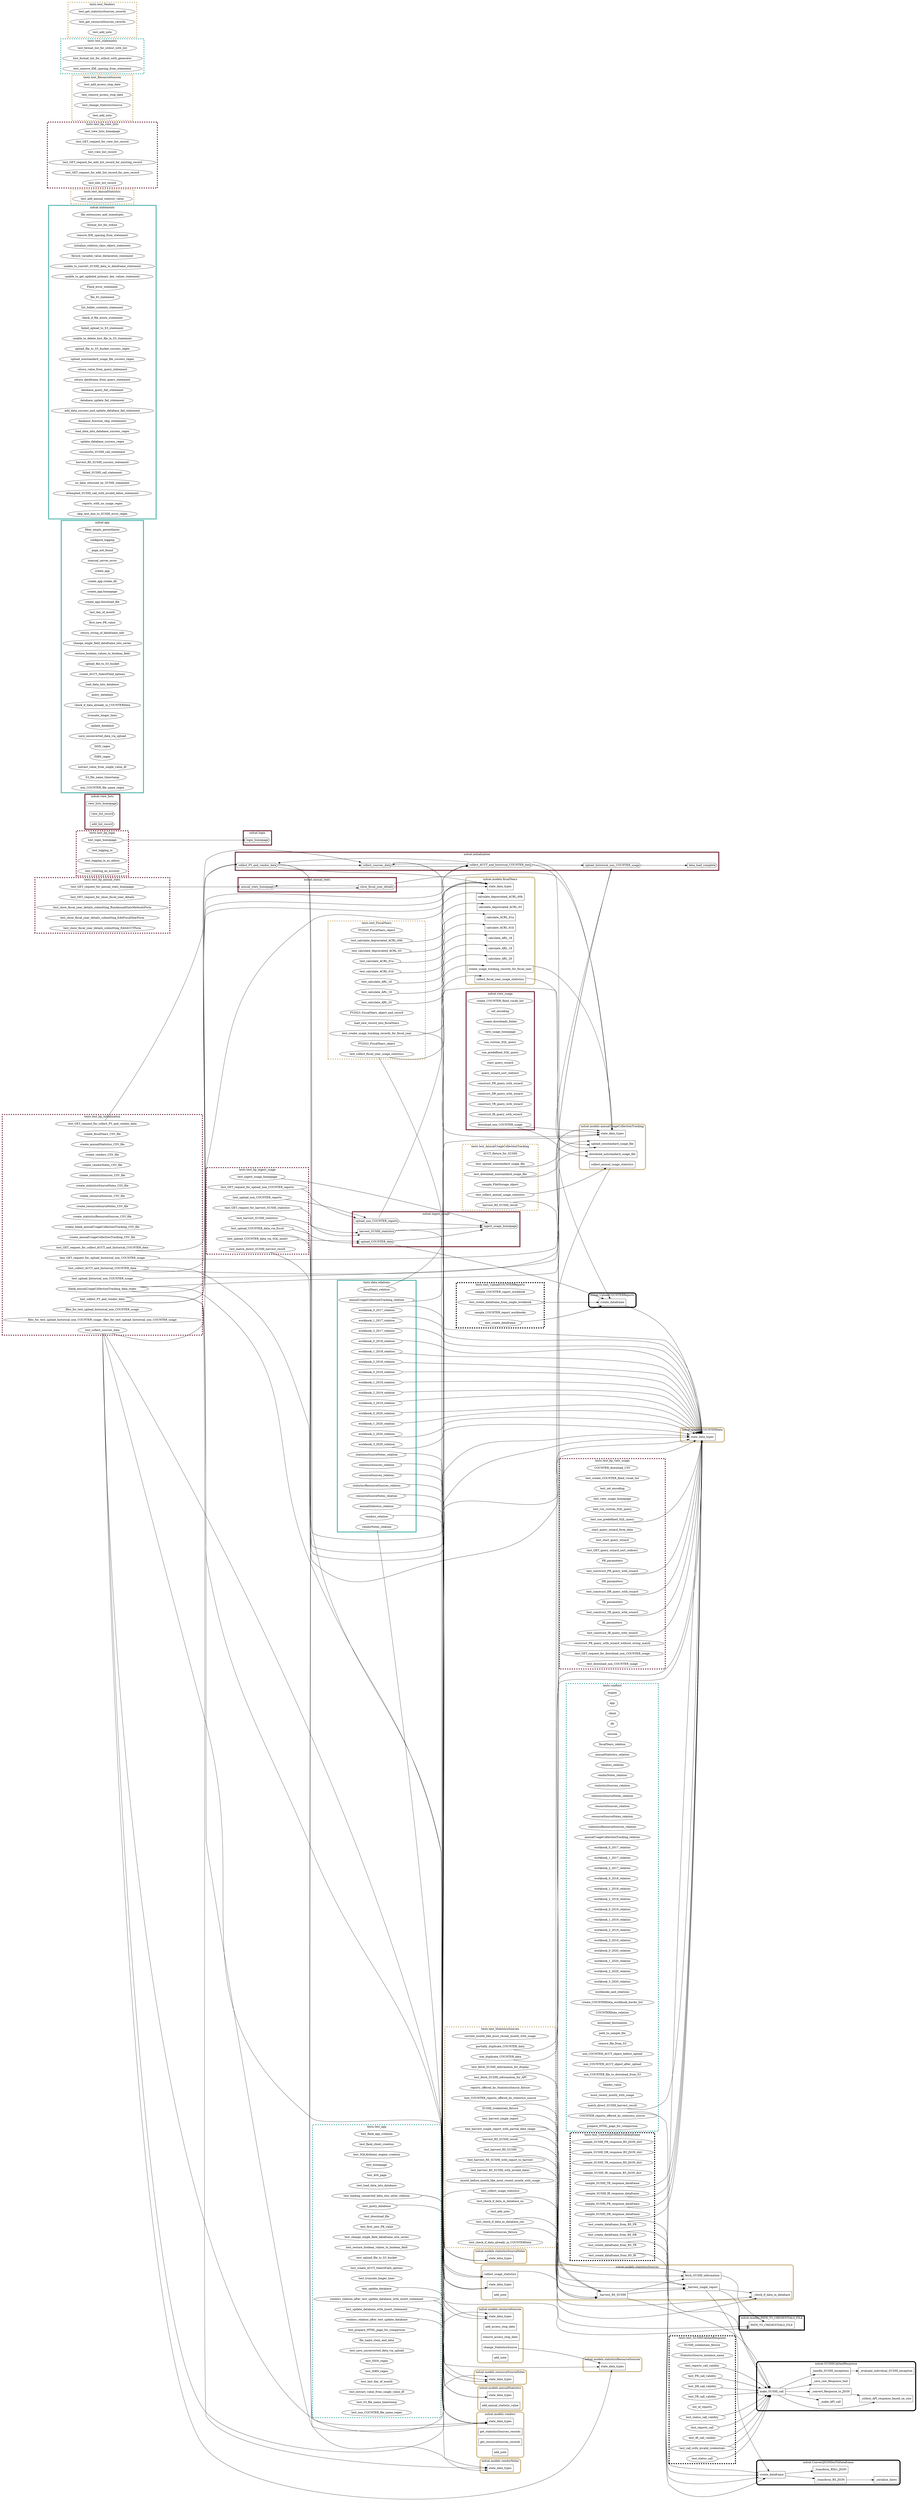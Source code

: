 digraph function_call_chains {
    graph [rankdir="LR"]

    /* Cluster Types
        `penwidth=5`
        Class: `style="rounded"`
        Tests: `style="dashed"`

        Relation: `color="#ceb888"` (Gold)
        Blueprint: `color="#782f40"` (Garnet)
        Module collecting general functions: `color="#5cb8b2"`
    */

    node [  // To remove the fill color from the individual function nodes
        style="filled"
        fillcolor="white"
    ]
    /* Node Types
        Route functions: `shape="cds"`
        Function connecting to S3: `shape="folder"`
        Function connecting to MySQL: `shape="cylinder"`
        Other functions: `shape="box"`

        Test function: `style="dashed"`
        Fixture function: `style="dotted"`
    */

    /*
        Edges represent function calls
            Edges are instantiated under the cluster containing the calling function
            Edges go from the calling function to the called function
        Function calls include
            Redirects between Flask routes via `url_for()`
            Calls to a Flask route function with the Flask test client (these use the URL in the decorator, not the function name)
    */

    subgraph cluster_fiscalYears {
        label="nolcat.models.fiscalYears"
        penwidth=5
        style="rounded"
        color="#ceb888"

        state_data_types_in_fiscalYears [
            label="state_data_types"
            shape="box"
        ]
        calculate_depreciated_ACRL_60b [shape="box"]
        calculate_depreciated_ACRL_63 [shape="box"]
        calculate_ACRL_61a [shape="box"]
        calculate_ACRL_61b [shape="box"]
        calculate_ARL_18 [shape="box"]
        calculate_ARL_19 [shape="box"]
        calculate_ARL_20 [shape="box"]
        create_usage_tracking_records_for_fiscal_year [shape="box"]
        collect_fiscal_year_usage_statistics [shape="box"]
    }
    create_usage_tracking_records_for_fiscal_year -> state_data_types_in_annualUsageCollectionTracking
    collect_fiscal_year_usage_statistics -> _harvest_R5_SUSHI

    subgraph cluster_annualStatistics {
        label="nolcat.models.annualStatistics"
        penwidth=5
        style="rounded"
        color="#ceb888"

        state_data_types_in_annualStatistics [
            label="state_data_types"
            shape="box"
        ]
        add_annual_statistic_value [shape="box"]
    }


    subgraph cluster_vendors {
        label="nolcat.models.vendors"
        penwidth=5
        style="rounded"
        color="#ceb888"

        state_data_types_in_vendors [
            label="state_data_types"
            shape="box"
        ]
        get_statisticsSources_records [shape="box"]
        get_resourceSources_records [shape="box"]
        add_note_in_vendors [
            label="add_note"
            shape="box"
        ]
    }


    subgraph cluster_vendorNotes {
        label="nolcat.models.vendorNotes"
        penwidth=5
        style="rounded"
        color="#ceb888"

        state_data_types_in_vendorNotes [
            label="state_data_types"
            shape="box"
        ]
    }


    subgraph cluster_statisticsSources {
        label="nolcat.models.statisticsSources"
        penwidth=5
        style="rounded"
        color="#ceb888"

        state_data_types_in_statisticsSources [
            label="state_data_types"
            shape="box"
        ]
        fetch_SUSHI_information [shape="box"]
        _harvest_R5_SUSHI [shape="box"]
        _harvest_single_report [shape="box"]
        _check_if_data_in_database [shape="box"]
        collect_usage_statistics [shape="box"]
        add_note_in_statisticsSources [
            label="add_note"
            shape="box"
        ]
    }
    fetch_SUSHI_information -> PATH_TO_CREDENTIALS_FILE
    _harvest_R5_SUSHI -> fetch_SUSHI_information
    _harvest_R5_SUSHI -> _harvest_single_report
    _harvest_R5_SUSHI -> make_SUSHI_call
    _harvest_single_report -> _check_if_data_in_database
    _harvest_single_report -> state_data_types_in_COUNTERData
    _harvest_single_report -> create_dataframe_in_ConvertJSONDictToDataframe
    _harvest_single_report -> make_SUSHI_call
    collect_usage_statistics -> _harvest_R5_SUSHI


    subgraph cluster_statisticsSourceNotes {
        label="nolcat.models.statisticsSourceNotes"
        penwidth=5
        style="rounded"
        color="#ceb888"

        state_data_types_in_statisticsSourceNotes [
            label="state_data_types"
            shape="box"
        ]
    }


    subgraph cluster_resourceSources {
        label="nolcat.models.resourceSources"
        penwidth=5
        style="rounded"
        color="#ceb888"

        state_data_types_in_resourceSources [
            label="state_data_types"
            shape="box"
        ]
        add_access_stop_date [shape="box"]
        remove_access_stop_date [shape="box"]
        change_StatisticsSource [shape="box"]
        add_note_in_resourceSources [
            label="add_note"
            shape="box"
        ]
    }
    change_StatisticsSource -> state_data_types_in_statisticsResourceSources


    subgraph cluster_resourceSourceNotes {
        label="nolcat.models.resourceSourceNotes"
        penwidth=5
        style="rounded"
        color="#ceb888"

        state_data_types_in_resourceSourceNotes [
            label="state_data_types"
            shape="box"
        ]
    }


    subgraph cluster_statisticsResourceSources {
        label="nolcat.models.statisticsResourceSources"
        penwidth=5
        style="rounded"
        color="#ceb888"

        state_data_types_in_statisticsResourceSources [
            label="state_data_types"
            shape="box"
        ]
    }


    subgraph cluster_annualUsageCollectionTracking {
        label="nolcat.models.annualUsageCollectionTracking"
        penwidth=5
        style="rounded"
        color="#ceb888"

        state_data_types_in_annualUsageCollectionTracking [
            label="state_data_types"
            shape="box"
        ]
        collect_annual_usage_statistics [shape="box"]
        upload_nonstandard_usage_file [shape="box"]
        download_nonstandard_usage_file [shape="box"]
    }
    collect_annual_usage_statistics -> _harvest_R5_SUSHI


    subgraph cluster_COUNTERData {
        label="nolcat.models.COUNTERData"
        penwidth=5
        style="rounded"
        color="#ceb888"

        state_data_types_in_COUNTERData [
            label="state_data_types"
            shape="box"
        ]
    }


    subgraph cluster_SUSHICallAndResponse {
        label="nolcat.SUSHICallAndResponse"
        penwidth=5
        style="rounded"

        make_SUSHI_call [shape="box"]
        _make_API_call [shape="box"]
        _convert_Response_to_JSON [shape="box"]
        _save_raw_Response_text [shape="box"]
        _handle_SUSHI_exceptions [shape="box"]
        _evaluate_individual_SUSHI_exception [shape="box"]
        _stdout_API_response_based_on_size [shape="box"]
    }
    make_SUSHI_call -> _make_API_call
    make_SUSHI_call -> _convert_Response_to_JSON
    make_SUSHI_call -> _save_raw_Response_text
    make_SUSHI_call -> _handle_SUSHI_exceptions
    make_SUSHI_call -> _stdout_API_response_based_on_size
    _convert_Response_to_JSON -> _stdout_API_response_based_on_size
    _handle_SUSHI_exceptions -> _evaluate_individual_SUSHI_exception


    subgraph cluster_UploadCOUNTERReports {
        label="nolcat.UploadCOUNTERReports"
        penwidth=5
        style="rounded"

        create_dataframe_in_UploadCOUNTERReports [
            label="create_dataframe"
            shape="box"
        ]
    }
    create_dataframe_in_UploadCOUNTERReports -> state_data_types_in_COUNTERData


    subgraph cluster_ConvertJSONDictToDataframe {
        label="nolcat.ConvertJSONDictToDataframe"
        penwidth=5
        style="rounded"

        create_dataframe_in_ConvertJSONDictToDataframe [
            label="create_dataframe"
            shape="box"
        ]
        _transform_R5_JSON [shape="box"]
        _transform_R5b1_JSON [shape="box"]
        _serialize_dates [shape="box"]
    }
    create_dataframe_in_ConvertJSONDictToDataframe -> _transform_R5_JSON
    create_dataframe_in_ConvertJSONDictToDataframe -> _transform_R5b1_JSON
    _transform_R5_JSON -> _serialize_dates


    subgraph cluster_annual_stats {
        label="nolcat.annual_stats"
        penwidth=5
        color="#782f40"

        annual_stats_homepage [shape="cds"]
        show_fiscal_year_details [shape="cds"]
    }
    annual_stats_homepage -> show_fiscal_year_details
    show_fiscal_year_details -> annual_stats_homepage
    show_fiscal_year_details -> state_data_types_in_fiscalYears
    show_fiscal_year_details -> state_data_types_in_annualUsageCollectionTracking


    subgraph cluster_ingest_usage {
        label="nolcat.ingest_usage"
        penwidth=5
        color="#782f40"

        ingest_usage_homepage [shape="cds"]
        upload_COUNTER_data [shape="cds"]
        harvest_SUSHI_statistics [shape="cds"]
        upload_non_COUNTER_reports [shape="cds"]
    }
    upload_COUNTER_data -> ingest_usage_homepage
    upload_COUNTER_data -> create_dataframe_in_UploadCOUNTERReports
    harvest_SUSHI_statistics -> ingest_usage_homepage
    harvest_SUSHI_statistics -> collect_usage_statistics
    upload_non_COUNTER_reports -> ingest_usage_homepage
    upload_non_COUNTER_reports -> upload_nonstandard_usage_file


    subgraph cluster_initialization {
        label="nolcat.initialization"
        penwidth=5
        color="#782f40"

        collect_FY_and_vendor_data [shape="cds"]
        collect_sources_data [shape="cds"]
        collect_AUCT_and_historical_COUNTER_data [shape="cds"]
        upload_historical_non_COUNTER_usage [shape="cds"]
        data_load_complete [shape="cds"]
    }
    collect_FY_and_vendor_data -> collect_sources_data
    collect_FY_and_vendor_data -> state_data_types_in_fiscalYears
    collect_FY_and_vendor_data -> state_data_types_in_annualStatistics
    collect_FY_and_vendor_data -> state_data_types_in_vendors
    collect_FY_and_vendor_data -> state_data_types_in_vendorNotes
    collect_sources_data -> collect_AUCT_and_historical_COUNTER_data
    collect_sources_data -> state_data_types_in_statisticsSources
    collect_sources_data -> state_data_types_in_statisticsSourceNotes
    collect_sources_data -> state_data_types_in_resourceSources
    collect_sources_data -> state_data_types_in_resourceSourceNotes
    collect_AUCT_and_historical_COUNTER_data -> collect_FY_and_vendor_data
    collect_AUCT_and_historical_COUNTER_data -> collect_sources_data
    collect_AUCT_and_historical_COUNTER_data -> upload_historical_non_COUNTER_usage
    collect_AUCT_and_historical_COUNTER_data -> state_data_types_in_annualUsageCollectionTracking
    collect_AUCT_and_historical_COUNTER_data -> create_dataframe_in_UploadCOUNTERReports
    upload_historical_non_COUNTER_usage -> data_load_complete
    upload_historical_non_COUNTER_usage -> upload_nonstandard_usage_file


    subgraph cluster_login {
        label="nolcat.login"
        penwidth=5
        color="#782f40"

        login_homepage [shape="cds"]
    }


    subgraph cluster_view_lists {
        label="nolcat.view_lists"
        penwidth=5
        color="#782f40"

        view_lists_homepage [shape="cds"]
        view_list_record [shape="cds"]
        edit_list_record [shape="cds"]
    }


    subgraph cluster_view_usage {
        label="nolcat.view_usage"
        penwidth=5
        color="#782f40"

        create_COUNTER_fixed_vocab_list
        set_encoding
        create_downloads_folder
        view_usage_homepage
        run_custom_SQL_query
        use_predefined_SQL_query
        start_query_wizard
        query_wizard_sort_redirect
        construct_PR_query_with_wizard
        construct_DR_query_with_wizard
        construct_TR_query_with_wizard
        construct_IR_query_with_wizard
        download_non_COUNTER_usage
    }
    download_non_COUNTER_usage -> state_data_types_in_annualUsageCollectionTracking
    download_non_COUNTER_usage -> download_nonstandard_usage_file


    subgraph cluster_PATH_TO_CREDENTIALS_FILE {
        label="nolcat.models.PATH_TO_CREDENTIALS_FILE"
        penwidth=5

        PATH_TO_CREDENTIALS_FILE [shape="box"]
    }


    subgraph cluster_app {
        label="nolcat.app"
        penwidth=5
        color="#5cb8b2"

        filter_empty_parentheses
        configure_logging
        page_not_found
        internal_server_error
        create_app
        "create_app.create_db"
        "create_app.homepage"
        "create_app.download_file"
        last_day_of_month
        first_new_PK_value
        return_string_of_dataframe_info
        change_single_field_dataframe_into_series
        restore_boolean_values_to_boolean_field
        upload_file_to_S3_bucket
        create_AUCT_SelectField_options
        load_data_into_database
        query_database
        check_if_data_already_in_COUNTERData
        truncate_longer_lines
        update_database
        save_unconverted_data_via_upload
        ISSN_regex
        ISBN_regex
        extract_value_from_single_value_df
        S3_file_name_timestamp
        non_COUNTER_file_name_regex
    }


    subgraph cluster_statements {
        label="nolcat.statements"
        penwidth=5
        color="#5cb8b2"

        file_extensions_and_mimetypes
        format_list_for_stdout
        remove_IDE_spacing_from_statement
        initialize_relation_class_object_statement
        fixture_variable_value_declaration_statement
        unable_to_convert_SUSHI_data_to_dataframe_statement
        unable_to_get_updated_primary_key_values_statement
        Flask_error_statement
        file_IO_statement
        list_folder_contents_statement
        check_if_file_exists_statement
        failed_upload_to_S3_statement
        unable_to_delete_test_file_in_S3_statement
        upload_file_to_S3_bucket_success_regex
        upload_nonstandard_usage_file_success_regex
        return_value_from_query_statement
        return_dataframe_from_query_statement
        database_query_fail_statement
        database_update_fail_statement
        add_data_success_and_update_database_fail_statement
        database_function_skip_statements
        load_data_into_database_success_regex
        update_database_success_regex
        successful_SUSHI_call_statement
        harvest_R5_SUSHI_success_statement
        failed_SUSHI_call_statement
        no_data_returned_by_SUSHI_statement
        attempted_SUSHI_call_with_invalid_dates_statement
        reports_with_no_usage_regex
        skip_test_due_to_SUSHI_error_regex
    }


    subgraph cluster_relations {
        label="tests.data.relations"
        penwidth=5
        color="#5cb8b2"

        fiscalYears_relation_in_relations [
            label="fiscalYears_relation"
            /*shape=""*/
        ]
        annualStatistics_relation_in_relations [
            label="annualStatistics_relation"
            /*shape=""*/
        ]
        vendors_relation_in_relations [
            label="vendors_relation"
            /*shape=""*/
        ]
        vendorNotes_relation_in_relations [
            label="vendorNotes_relation"
            /*shape=""*/
        ]
        statisticsSources_relation_in_relations [
            label="statisticsSources_relation"
            /*shape=""*/
        ]
        statisticsSourceNotes_relation_in_relations [
            label="statisticsSourceNotes_relation"
            /*shape=""*/
        ]
        resourceSources_relation_in_relations [
            label="resourceSources_relation"
            /*shape=""*/
        ]
        resourceSourceNotes_relation_in_relations [
            label="resourceSourceNotes_relation"
            /*shape=""*/
        ]
        statisticsResourceSources_relation_in_relations [
            label="statisticsResourceSources_relation"
            /*shape=""*/
        ]
        annualUsageCollectionTracking_relation_in_relations [
            label="annualUsageCollectionTracking_relation"
            /*shape=""*/
        ]
        workbook_0_2017_relation_in_relations [
            label="workbook_0_2017_relation"
            /*shape=""*/
        ]
        workbook_1_2017_relation_in_relations [
            label="workbook_1_2017_relation"
            /*shape=""*/
        ]
        workbook_2_2017_relation_in_relations [
            label="workbook_2_2017_relation"
            /*shape=""*/
        ]
        workbook_0_2018_relation_in_relations [
            label="workbook_0_2018_relation"
            /*shape=""*/
        ]
        workbook_1_2018_relation_in_relations [
            label="workbook_1_2018_relation"
            /*shape=""*/
        ]
        workbook_2_2018_relation_in_relations [
            label="workbook_2_2018_relation"
            /*shape=""*/
        ]
        workbook_0_2019_relation_in_relations [
            label="workbook_0_2019_relation"
            /*shape=""*/
        ]
        workbook_1_2019_relation_in_relations [
            label="workbook_1_2019_relation"
            /*shape=""*/
        ]
        workbook_2_2019_relation_in_relations [
            label="workbook_2_2019_relation"
            /*shape=""*/
        ]
        workbook_3_2019_relation_in_relations [
            label="workbook_3_2019_relation"
            /*shape=""*/
        ]
        workbook_0_2020_relation_in_relations [
            label="workbook_0_2020_relation"
            /*shape=""*/
        ]
        workbook_1_2020_relation_in_relations [
            label="workbook_1_2020_relation"
            /*shape=""*/
        ]
        workbook_2_2020_relation_in_relations [
            label="workbook_2_2020_relation"
            /*shape=""*/
        ]
        workbook_3_2020_relation_in_relations [
            label="workbook_3_2020_relation"
            /*shape=""*/
        ]
    }
    fiscalYears_relation_in_relations -> state_data_types_in_fiscalYears
    annualStatistics_relation_in_relations -> state_data_types_in_annualStatistics
    vendors_relation_in_relations -> state_data_types_in_vendors
    vendorNotes_relation_in_relations -> state_data_types_in_vendorNotes
    statisticsSources_relation_in_relations -> state_data_types_in_statisticsSources
    statisticsSourceNotes_relation_in_relations -> state_data_types_in_statisticsSourceNotes
    resourceSources_relation_in_relations -> state_data_types_in_resourceSources
    resourceSourceNotes_relation_in_relations -> state_data_types_in_resourceSourceNotes
    statisticsResourceSources_relation_in_relations -> state_data_types_in_statisticsResourceSources
    annualUsageCollectionTracking_relation_in_relations -> state_data_types_in_annualUsageCollectionTracking
    workbook_0_2017_relation_in_relations -> state_data_types_in_COUNTERData
    workbook_1_2017_relation_in_relations -> state_data_types_in_COUNTERData
    workbook_2_2017_relation_in_relations -> state_data_types_in_COUNTERData
    workbook_0_2018_relation_in_relations -> state_data_types_in_COUNTERData
    workbook_1_2018_relation_in_relations -> state_data_types_in_COUNTERData
    workbook_2_2018_relation_in_relations -> state_data_types_in_COUNTERData
    workbook_0_2019_relation_in_relations -> state_data_types_in_COUNTERData
    workbook_1_2019_relation_in_relations -> state_data_types_in_COUNTERData
    workbook_2_2019_relation_in_relations -> state_data_types_in_COUNTERData
    workbook_3_2019_relation_in_relations -> state_data_types_in_COUNTERData
    workbook_0_2020_relation_in_relations -> state_data_types_in_COUNTERData
    workbook_1_2020_relation_in_relations -> state_data_types_in_COUNTERData
    workbook_2_2020_relation_in_relations -> state_data_types_in_COUNTERData
    workbook_3_2020_relation_in_relations -> state_data_types_in_COUNTERData


    subgraph cluster_conftest {
        label="tests.conftest"
        penwidth=5
        style="dashed"
        color="#5cb8b2"

        engine
        app
        client
        db
        session
        fiscalYears_relation_in_conftest [
            label="fiscalYears_relation"
            /*shape=""*/
        ]
        annualStatistics_relation_in_conftest [
            label="annualStatistics_relation"
            /*shape=""*/
        ]
        vendors_relation_in_conftest [
            label="vendors_relation"
            /*shape=""*/
        ]
        vendorNotes_relation_in_conftest [
            label="vendorNotes_relation"
            /*shape=""*/
        ]
        statisticsSources_relation_in_conftest [
            label="statisticsSources_relation"
            /*shape=""*/
        ]
        statisticsSourceNotes_relation_in_conftest [
            label="statisticsSourceNotes_relation"
            /*shape=""*/
        ]
        resourceSources_relation_in_conftest [
            label="resourceSources_relation"
            /*shape=""*/
        ]
        resourceSourceNotes_relation_in_conftest [
            label="resourceSourceNotes_relation"
            /*shape=""*/
        ]
        statisticsResourceSources_relation_in_conftest [
            label="statisticsResourceSources_relation"
            /*shape=""*/
        ]
        annualUsageCollectionTracking_relation_in_conftest [
            label="annualUsageCollectionTracking_relation"
            /*shape=""*/
        ]
        workbook_0_2017_relation_in_conftest [
            label="workbook_0_2017_relation"
            /*shape=""*/
        ]
        workbook_1_2017_relation_in_conftest [
            label="workbook_1_2017_relation"
            /*shape=""*/
        ]
        workbook_2_2017_relation_in_conftest [
            label="workbook_2_2017_relation"
            /*shape=""*/
        ]
        workbook_0_2018_relation_in_conftest [
            label="workbook_0_2018_relation"
            /*shape=""*/
        ]
        workbook_1_2018_relation_in_conftest [
            label="workbook_1_2018_relation"
            /*shape=""*/
        ]
        workbook_2_2018_relation_in_conftest [
            label="workbook_2_2018_relation"
            /*shape=""*/
        ]
        workbook_0_2019_relation_in_conftest [
            label="workbook_0_2019_relation"
            /*shape=""*/
        ]
        workbook_1_2019_relation_in_conftest [
            label="workbook_1_2019_relation"
            /*shape=""*/
        ]
        workbook_2_2019_relation_in_conftest [
            label="workbook_2_2019_relation"
            /*shape=""*/
        ]
        workbook_3_2019_relation_in_conftest [
            label="workbook_3_2019_relation"
            /*shape=""*/
        ]
        workbook_0_2020_relation_in_conftest [
            label="workbook_0_2020_relation"
            /*shape=""*/
        ]
        workbook_1_2020_relation_in_conftest [
            label="workbook_1_2020_relation"
            /*shape=""*/
        ]
        workbook_2_2020_relation_in_conftest [
            label="workbook_2_2020_relation"
            /*shape=""*/
        ]
        workbook_3_2020_relation_in_conftest [
            label="workbook_3_2020_relation"
            /*shape=""*/
        ]
        workbooks_and_relations
        create_COUNTERData_workbook_iterdir_list
        COUNTERData_relation
        download_destination
        path_to_sample_file
        remove_file_from_S3
        non_COUNTER_AUCT_object_before_upload
        non_COUNTER_AUCT_object_after_upload
        non_COUNTER_file_to_download_from_S3
        header_value
        most_recent_month_with_usage
        match_direct_SUSHI_harvest_result
        COUNTER_reports_offered_by_statistics_source
        prepare_HTML_page_for_comparison
    }
    match_direct_SUSHI_harvest_result -> state_data_types_in_COUNTERData
    COUNTER_reports_offered_by_statistics_source -> make_SUSHI_call


    subgraph cluster_test_AnnualStatistics {
        label="tests.test_AnnualStatistics"
        penwidth=5
        style="dashed"
        color="#ceb888"

        test_add_annual_statistic_value
    }


    subgraph cluster_test_AnnualUsageCollectionTracking {
        label="tests.test_AnnualUsageCollectionTracking"
        penwidth=5
        style="dashed"
        color="#ceb888"

        AUCT_fixture_for_SUSHI
        harvest_R5_SUSHI_result_in_test_AnnualUsageCollectionTracking [
            label="harvest_R5_SUSHI_result"
            /*shape=""*/
        ]
        test_collect_annual_usage_statistics
        sample_FileStorage_object
        test_upload_nonstandard_usage_file
        test_download_nonstandard_usage_file
    }
    harvest_R5_SUSHI_result_in_test_AnnualUsageCollectionTracking -> _harvest_R5_SUSHI
    test_collect_annual_usage_statistics -> collect_annual_usage_statistics
    test_upload_nonstandard_usage_file -> upload_nonstandard_usage_file
    test_download_nonstandard_usage_file -> download_nonstandard_usage_file


    subgraph cluster_test_app {
        label="tests.test_app"
        penwidth=5
        style="dashed"
        color="#5cb8b2"

        test_flask_app_creation
        test_flask_client_creation
        test_SQLAlchemy_engine_creation
        test_homepage
        test_404_page
        test_load_data_into_database
        test_query_database
        test_loading_connected_data_into_other_relation
        test_download_file
        test_first_new_PK_value
        test_change_single_field_dataframe_into_series
        test_restore_boolean_values_to_boolean_field
        test_upload_file_to_S3_bucket
        test_create_AUCT_SelectField_options
        test_truncate_longer_lines
        vendors_relation_after_test_update_database
        test_update_database
        vendors_relation_after_test_update_database_with_insert_statement
        test_update_database_with_insert_statement
        test_prepare_HTML_page_for_comparison
        file_name_stem_and_data
        test_save_unconverted_data_via_upload
        test_ISSN_regex
        test_ISBN_regex
        test_last_day_of_month
        test_extract_value_from_single_value_df
        test_S3_file_name_timestamp
        test_non_COUNTER_file_name_regex
    }
    test_query_database -> state_data_types_in_vendors
    test_loading_connected_data_into_other_relation -> state_data_types_in_vendors
    test_loading_connected_data_into_other_relation -> state_data_types_in_statisticsSources
    vendors_relation_after_test_update_database -> state_data_types_in_vendors
    test_update_database -> state_data_types_in_vendors
    vendors_relation_after_test_update_database_with_insert_statement -> state_data_types_in_vendors
    test_update_database_with_insert_statement -> state_data_types_in_vendors


    subgraph cluster_test_bp_annual_stats {
        label="tests.test_bp_annual_stats"
        penwidth=5
        style="dashed"
        color="#782f40"

        test_GET_request_for_annual_stats_homepage
        test_GET_request_for_show_fiscal_year_details
        test_show_fiscal_year_details_submitting_RunAnnualStatsMethodsForm
        test_show_fiscal_year_details_submitting_EditFiscalYearForm
        test_show_fiscal_year_details_submitting_EditAUCTForm
    }
    test_GET_request_for_annual_stats_homepage -> annual_stats_homepage


    subgraph cluster_test_bp_ingest_usage {
        label="tests.test_bp_ingest_usage"
        penwidth=5
        style="dashed"
        color="#782f40"

        test_ingest_usage_homepage
        test_upload_COUNTER_data_via_Excel
        test_upload_COUNTER_data_via_SQL_insert
        test_match_direct_SUSHI_harvest_result
        test_GET_request_for_harvest_SUSHI_statistics
        test_harvest_SUSHI_statistics
        test_GET_request_for_upload_non_COUNTER_reports
        test_upload_non_COUNTER_reports
    }
    test_ingest_usage_homepage -> ingest_usage_homepage
    test_upload_COUNTER_data_via_Excel -> state_data_types_in_COUNTERData
    test_upload_COUNTER_data_via_Excel -> upload_COUNTER_data
    test_upload_COUNTER_data_via_SQL_insert -> state_data_types_in_COUNTERData
    test_upload_COUNTER_data_via_SQL_insert -> upload_COUNTER_data
    test_match_direct_SUSHI_harvest_result -> state_data_types_in_COUNTERData
    test_GET_request_for_harvest_SUSHI_statistics -> harvest_SUSHI_statistics
    test_harvest_SUSHI_statistics -> harvest_SUSHI_statistics
    test_GET_request_for_upload_non_COUNTER_reports -> upload_non_COUNTER_reports
    test_upload_non_COUNTER_reports -> upload_non_COUNTER_reports


    subgraph cluster_test_bp_initialization {
        label="tests.test_bp_initialization"
        penwidth=5
        style="dashed"
        color="#782f40"

        blank_annualUsageCollectionTracking_data_types
        create_fiscalYears_CSV_file
        create_annualStatistics_CSV_file
        create_vendors_CSV_file
        create_vendorNotes_CSV_file
        create_statisticsSources_CSV_file
        create_statisticsSourceNotes_CSV_file
        create_resourceSources_CSV_file
        create_resourceSourceNotes_CSV_file
        create_statisticsResourceSources_CSV_file
        create_blank_annualUsageCollectionTracking_CSV_file
        create_annualUsageCollectionTracking_CSV_file
        test_GET_request_for_collect_FY_and_vendor_data
        test_collect_FY_and_vendor_data
        test_collect_sources_data
        test_GET_request_for_collect_AUCT_and_historical_COUNTER_data
        test_collect_AUCT_and_historical_COUNTER_data
        test_GET_request_for_upload_historical_non_COUNTER_usage
        files_for_test_upload_historical_non_COUNTER_usage
        "files_for_test_upload_historical_non_COUNTER_usage._files_for_test_upload_historical_non_COUNTER_usage"
        test_upload_historical_non_COUNTER_usage
    }
    blank_annualUsageCollectionTracking_data_types -> state_data_types_in_fiscalYears
    blank_annualUsageCollectionTracking_data_types -> state_data_types_in_statisticsSources
    blank_annualUsageCollectionTracking_data_types -> state_data_types_in_annualUsageCollectionTracking
    test_GET_request_for_collect_FY_and_vendor_data -> collect_FY_and_vendor_data
    test_collect_FY_and_vendor_data -> state_data_types_in_fiscalYears
    test_collect_FY_and_vendor_data -> state_data_types_in_annualStatistics
    test_collect_FY_and_vendor_data -> state_data_types_in_vendors
    test_collect_FY_and_vendor_data -> state_data_types_in_vendorNotes
    test_collect_FY_and_vendor_data -> collect_FY_and_vendor_data
    test_collect_sources_data -> state_data_types_in_statisticsSources
    test_collect_sources_data -> state_data_types_in_statisticsSourceNotes
    test_collect_sources_data -> state_data_types_in_resourceSources
    test_collect_sources_data -> state_data_types_in_resourceSourceNotes
    test_collect_sources_data -> state_data_types_in_statisticsResourceSources
    test_collect_sources_data -> collect_sources_data
    test_GET_request_for_collect_AUCT_and_historical_COUNTER_data -> collect_AUCT_and_historical_COUNTER_data
    test_collect_AUCT_and_historical_COUNTER_data -> state_data_types_in_annualUsageCollectionTracking
    test_collect_AUCT_and_historical_COUNTER_data -> state_data_types_in_COUNTERData
    test_collect_AUCT_and_historical_COUNTER_data -> collect_AUCT_and_historical_COUNTER_data
    test_GET_request_for_upload_historical_non_COUNTER_usage -> upload_historical_non_COUNTER_usage
    test_upload_historical_non_COUNTER_usage -> upload_historical_non_COUNTER_usage


    subgraph cluster_test_bp_login {
        label="tests.test_bp_login"
        penwidth=5
        style="dashed"
        color="#782f40"

        test_login_homepage
        test_logging_in
        test_logging_in_as_admin
        test_creating_an_account
    }
    test_login_homepage -> login_homepage


    subgraph cluster_test_bp_view_lists {
        label="tests.test_bp_view_lists"
        penwidth=5
        style="dashed"
        color="#782f40"

        test_view_lists_homepage
        test_GET_request_for_view_list_record
        test_view_list_record
        test_GET_request_for_edit_list_record_for_existing_record
        test_GET_request_for_edit_list_record_for_new_record
        test_edit_list_record
    }


    subgraph cluster_test_bp_view_usage {
        label="tests.test_bp_view_usage"
        penwidth=5
        style="dashed"
        color="#782f40"

        COUNTER_download_CSV
        test_create_COUNTER_fixed_vocab_list
        test_set_encoding
        test_view_usage_homepage
        test_run_custom_SQL_query
        test_use_predefined_SQL_query
        start_query_wizard_form_data
        test_start_query_wizard
        test_GET_query_wizard_sort_redirect
        PR_parameters
        test_construct_PR_query_with_wizard
        DR_parameters
        test_construct_DR_query_with_wizard
        TR_parameters
        test_construct_TR_query_with_wizard
        IR_parameters
        test_construct_IR_query_with_wizard
        construct_PR_query_with_wizard_without_string_match
        test_GET_request_for_download_non_COUNTER_usage
        test_download_non_COUNTER_usage
    }
    test_use_predefined_SQL_query -> state_data_types_in_COUNTERData
    test_construct_PR_query_with_wizard -> state_data_types_in_COUNTERData
    test_construct_DR_query_with_wizard -> state_data_types_in_COUNTERData
    test_construct_TR_query_with_wizard -> state_data_types_in_COUNTERData
    test_construct_IR_query_with_wizard -> state_data_types_in_COUNTERData


    subgraph cluster_test_ConvertJSONDictToDataframe {
        label="tests.test_ConvertJSONDictToDataframe"
        penwidth=5
        style="dashed"

        sample_SUSHI_PR_response_R5_JSON_dict
        sample_SUSHI_DR_response_R5_JSON_dict
        sample_SUSHI_TR_response_R5_JSON_dict
        sample_SUSHI_IR_response_R5_JSON_dict
        sample_SUSHI_PR_response_dataframe
        sample_SUSHI_DR_response_dataframe
        sample_SUSHI_TR_response_dataframe
        sample_SUSHI_IR_response_dataframe
        test_create_dataframe_from_R5_PR
        test_create_dataframe_from_R5_DR
        test_create_dataframe_from_R5_TR
        test_create_dataframe_from_R5_IR
    }
    sample_SUSHI_PR_response_dataframe -> state_data_types_in_COUNTERData
    sample_SUSHI_DR_response_dataframe -> state_data_types_in_COUNTERData
    sample_SUSHI_TR_response_dataframe -> state_data_types_in_COUNTERData
    sample_SUSHI_IR_response_dataframe -> state_data_types_in_COUNTERData
    test_create_dataframe_from_R5_PR -> create_dataframe_in_ConvertJSONDictToDataframe
    test_create_dataframe_from_R5_DR -> create_dataframe_in_ConvertJSONDictToDataframe
    test_create_dataframe_from_R5_TR -> create_dataframe_in_ConvertJSONDictToDataframe
    test_create_dataframe_from_R5_IR -> create_dataframe_in_ConvertJSONDictToDataframe


    subgraph cluster_test_FiscalYears {
        label="tests.test_FiscalYears"
        penwidth=5
        style="dashed"
        color="#ceb888"

        FY2020_FiscalYears_object
        test_calculate_depreciated_ACRL_60b
        test_calculate_depreciated_ACRL_63
        test_calculate_ACRL_61a
        test_calculate_ACRL_61b
        test_calculate_ARL_18
        test_calculate_ARL_19
        test_calculate_ARL_20
        FY2023_FiscalYears_object_and_record
        load_new_record_into_fiscalYears
        test_create_usage_tracking_records_for_fiscal_year
        FY2022_FiscalYears_object
        test_collect_fiscal_year_usage_statistics
    }
    test_calculate_depreciated_ACRL_60b -> calculate_depreciated_ACRL_60b
    test_calculate_depreciated_ACRL_63 -> calculate_depreciated_ACRL_63
    test_calculate_ACRL_61a -> calculate_ACRL_61a
    test_calculate_ACRL_61b -> calculate_ACRL_61b
    test_calculate_ARL_18 -> calculate_ARL_18
    test_calculate_ARL_19 -> calculate_ARL_19
    test_calculate_ARL_20 -> calculate_ARL_20
    test_create_usage_tracking_records_for_fiscal_year -> create_usage_tracking_records_for_fiscal_year
    test_collect_fiscal_year_usage_statistics -> collect_fiscal_year_usage_statistics
    test_create_usage_tracking_records_for_fiscal_year -> state_data_types_in_annualUsageCollectionTracking
    test_collect_fiscal_year_usage_statistics -> PATH_TO_CREDENTIALS_FILE


    subgraph cluster_test_ResourceSources {
        label="tests.test_ResourceSources"
        penwidth=5
        style="dashed"
        color="#ceb888"

        test_add_access_stop_date
        test_remove_access_stop_date
        test_change_StatisticsSource
        test_add_note_in_test_ResourceSources [
            label="test_add_note"
            /*shape=""*/
        ]
    }


    subgraph cluster_test_statements {
        label="tests.test_statements"
        penwidth=5
        style="dashed"
        color="#5cb8b2"

        test_format_list_for_stdout_with_list
        test_format_list_for_stdout_with_generator
        test_remove_IDE_spacing_from_statement
    }


    subgraph cluster_test_StatisticsSources {
        label="tests.test_StatisticsSources"
        penwidth=5
        style="dashed"
        color="#ceb888"

        current_month_like_most_recent_month_with_usage
        StatisticsSources_fixture
        test_fetch_SUSHI_information_for_API
        test_fetch_SUSHI_information_for_display
        SUSHI_credentials_fixture_in_test_StatisticsSources [
            label="SUSHI_credentials_fixture"
            /*shape=""*/
        ]
        reports_offered_by_StatisticsSource_fixture
        test_COUNTER_reports_offered_by_statistics_source
        test_check_if_data_in_database_no
        test_check_if_data_in_database_yes
        test_harvest_single_report
        test_harvest_single_report_with_partial_date_range
        test_harvest_R5_SUSHI
        test_harvest_R5_SUSHI_with_report_to_harvest
        test_harvest_R5_SUSHI_with_invalid_dates
        month_before_month_like_most_recent_month_with_usage
        harvest_R5_SUSHI_result_in_test_StatisticsSources [
            label="harvest_R5_SUSHI_result"
            /*shape=""*/
        ]
        test_collect_usage_statistics
        test_add_note_in_test_StatisticsSources [
            label="test_add_note"
            /*shape=""*/
        ]
        partially_duplicate_COUNTER_data
        non_duplicate_COUNTER_data
        test_check_if_data_already_in_COUNTERData
    }
    StatisticsSources_fixture -> PATH_TO_CREDENTIALS_FILE
    test_fetch_SUSHI_information_for_API -> fetch_SUSHI_information
    SUSHI_credentials_fixture_in_test_StatisticsSources -> fetch_SUSHI_information
    test_check_if_data_in_database_no -> _check_if_data_in_database
    test_check_if_data_in_database_yes -> _check_if_data_in_database
    test_harvest_single_report -> _harvest_single_report
    test_harvest_single_report_with_partial_date_range -> _harvest_single_report
    test_harvest_R5_SUSHI -> _harvest_R5_SUSHI
    test_harvest_R5_SUSHI_with_report_to_harvest -> _harvest_R5_SUSHI
    test_harvest_R5_SUSHI_with_invalid_dates -> _harvest_R5_SUSHI
    harvest_R5_SUSHI_result_in_test_StatisticsSources -> _harvest_R5_SUSHI
    test_collect_usage_statistics -> collect_usage_statistics
    partially_duplicate_COUNTER_data -> state_data_types_in_COUNTERData
    non_duplicate_COUNTER_data -> state_data_types_in_COUNTERData


    subgraph cluster_test_SUSHICallAndResponse {
        label="tests.test_SUSHICallAndResponse"
        penwidth=5
        style="dashed"

        SUSHI_credentials_fixture_in_test_SUSHICallAndResponse [
            label="SUSHI_credentials_fixture"
            /*shape=""*/
        ]
        StatisticsSource_instance_name
        test_status_call
        test_status_call_validity
        test_reports_call
        test_reports_call_validity
        list_of_reports
        test_PR_call_validity
        test_DR_call_validity
        test_TR_call_validity
        test_IR_call_validity
        test_call_with_invalid_credentials
    }
    test_status_call -> make_SUSHI_call
    test_status_call_validity -> make_SUSHI_call
    test_reports_call -> make_SUSHI_call
    test_reports_call_validity -> make_SUSHI_call
    test_PR_call_validity -> make_SUSHI_call
    test_DR_call_validity -> make_SUSHI_call
    test_TR_call_validity -> make_SUSHI_call
    test_IR_call_validity -> make_SUSHI_call
    test_call_with_invalid_credentials -> make_SUSHI_call


    subgraph cluster_test_UploadCOUNTERReports {
        label="tests.test_UploadCOUNTERReports"
        penwidth=5
        style="dashed"

        sample_COUNTER_report_workbook
        test_create_dataframe_from_single_workbook
        sample_COUNTER_report_workbooks
        test_create_dataframe
    }
    test_create_dataframe_from_single_workbook -> create_dataframe_in_UploadCOUNTERReports
    test_create_dataframe -> create_dataframe_in_UploadCOUNTERReports


    subgraph cluster_test_Vendors {
        label="tests.test_Vendors"
        penwidth=5
        style="dashed"
        color="#ceb888"

        test_get_statisticsSources_records
        test_get_resourceSources_records
        test_add_note_in_test_Vendors [
            label="test_add_note"
            /*shape=""*/
        ]
    }


    // Add connections for create_app and its subfunctions https://github.com/ereiskind/nolcat/pull/191/commits/089fdda24e2788ad73aeb1a88a7dd76b9d18fbc9
    // Add connections for Flask error functions https://github.com/ereiskind/nolcat/pull/191/commits/54cc3e1869b0b401c3cbcf5e201bda3960f2ef04
    // Add connections for upload_file_to_S3_bucket https://github.com/ereiskind/nolcat/pull/191/commits/cdfa2e1ce058bf1e2129876b58ebe3c51be3b786
    // Add connections to query_database(first noted shape becomes valid here) https://github.com/ereiskind/nolcat/pull/191/commits/5d2927afd632902a5a6ce3077cca1eb0b2a6cd5a
    // Add connections for remaining MySQL functions(remaining noted shape becomes valid here) https://github.com/ereiskind/nolcat/pull/191/commits/e8e88a63b5909230b85b1d8b2f07f5be253beb6f
    // Add connections for statements functions https://github.com/ereiskind/nolcat/pull/191/commits/d4c3789b3b46fb828f4f6c8fcbb3a2ecf8528a8f
    // Add connections for logging functions https://github.com/ereiskind/nolcat/pull/191/commits/ef180451ea4b49c91d5712d13684e7acb617dd33
    // Add function calls for relation functions https://github.com/ereiskind/nolcat/pull/191/commits/88494ba9e6207ddcca37c9eb00e9ea54578c01bc
    // Add function calls for workbook functions https://github.com/ereiskind/nolcat/pull/191/commits/9d809f04b20a758147db5df0db99868de326e672
    // Add connections to engine fixture https://github.com/ereiskind/nolcat/pull/191/commits/d5e5997f97fbd5eb604273458726b6f7458b9b7e
    // Add connections to app fixture https://github.com/ereiskind/nolcat/pull/191/commits/3f3240e7fb2de451bf35d4a1aaf0d74d5219863c
    // Add connections to remaining Flask fixtures https://github.com/ereiskind/nolcat/pull/191/commits/5e7d03a017a8e7f6e1d780ab107b8e0458c82a3b
    // Add connections to remaining conftest fixtures (note shape for S3 fixtures incorrect) https://github.com/ereiskind/nolcat/pull/191/commits/c9219caad163aed07ea762de6eaf963d0ff3a12a
    // Add calls to functions in test modules(`test_check_if_data_already_in_COUNTERData` didn't have shape; `SUSHI_credentials_fixture` in connections left unspecified) https://github.com/ereiskind/nolcat/pull/191/commits/089c07f3d213c69ffeb373abb768fb10524a2551
    // Add connections for remaining valid helper functions https://github.com/ereiskind/nolcat/pull/191/commits/209cd5e119e363e864d8f714d5ed3a27206d7a6a
}